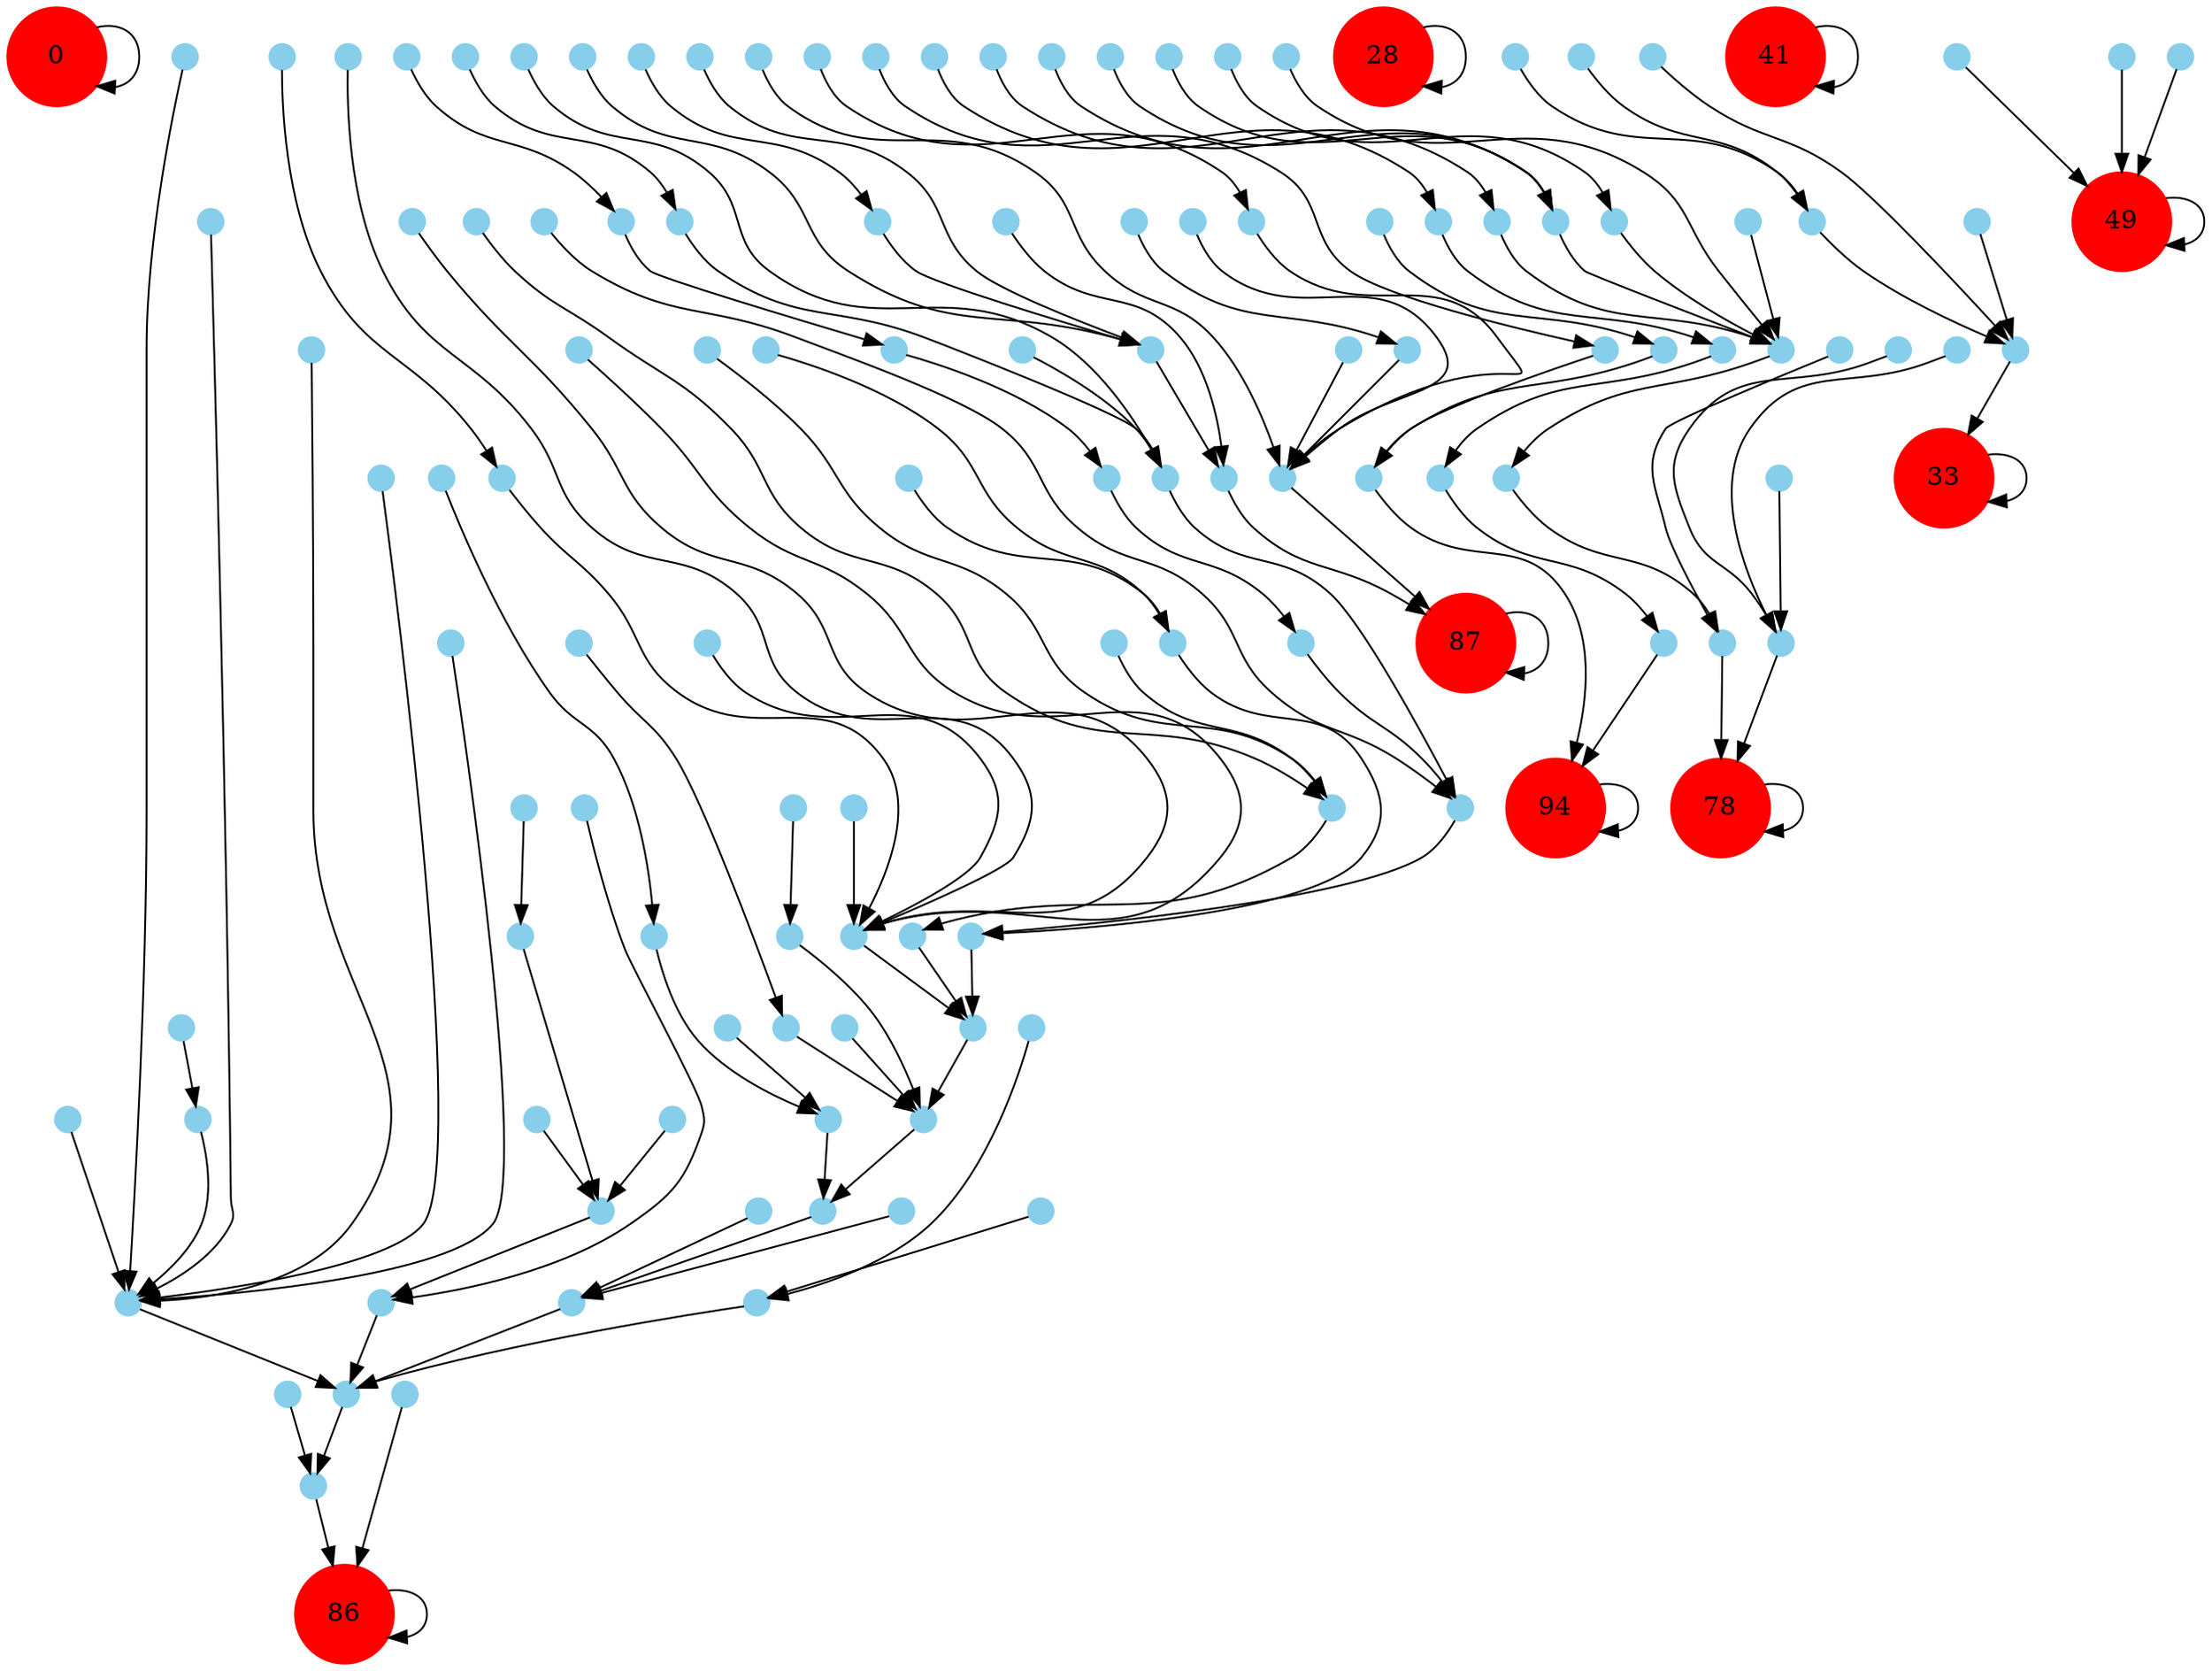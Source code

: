 Digraph G {
node [width=.2,height=.2,shape=circle,style=filled,color=skyblue];
overlap=scale;
0 [width=.75,height=.5,label=0, color=red, style=filled];
0 -> 0 [len=0.125,weight=0.25];
1 [label=""];
1 -> 17 [len=0.125,weight=0.25];
2 [label=""];
2 -> 71 [len=0.125,weight=0.25];
3 [label=""];
3 -> 5 [len=0.125,weight=0.25];
4 [label=""];
4 -> 18 [len=0.125,weight=0.25];
5 [label=""];
5 -> 16 [len=0.125,weight=0.25];
6 [label=""];
6 -> 70 [len=0.125,weight=0.25];
7 [label=""];
7 -> 23 [len=0.125,weight=0.25];
8 [label=""];
8 -> 12 [len=0.125,weight=0.25];
9 [label=""];
9 -> 20 [len=0.125,weight=0.25];
10 [label=""];
10 -> 78 [len=0.125,weight=0.25];
11 [label=""];
11 -> 5 [len=0.125,weight=0.25];
12 [label=""];
12 -> 30 [len=0.125,weight=0.25];
13 [label=""];
13 -> 20 [len=0.125,weight=0.25];
14 [label=""];
14 -> 78 [len=0.125,weight=0.25];
15 [label=""];
15 -> 22 [len=0.125,weight=0.25];
16 [label=""];
16 -> 48 [len=0.125,weight=0.25];
17 [label=""];
17 -> 48 [len=0.125,weight=0.25];
18 [label=""];
18 -> 68 [len=0.125,weight=0.25];
19 [label=""];
19 -> 21 [len=0.125,weight=0.25];
20 [label=""];
20 -> 16 [len=0.125,weight=0.25];
21 [label=""];
21 -> 16 [len=0.125,weight=0.25];
22 [label=""];
22 -> 86 [len=0.125,weight=0.25];
23 [label=""];
23 -> 20 [len=0.125,weight=0.25];
24 [label=""];
24 -> 60 [len=0.125,weight=0.25];
25 [label=""];
25 -> 52 [len=0.125,weight=0.25];
26 [label=""];
26 -> 76 [len=0.125,weight=0.25];
27 [label=""];
27 -> 20 [len=0.125,weight=0.25];
28 [width=.75,height=.5,label=28, color=red, style=filled];
28 -> 28 [len=0.125,weight=0.25];
29 [label=""];
29 -> 20 [len=0.125,weight=0.25];
30 [label=""];
30 -> 94 [len=0.125,weight=0.25];
31 [label=""];
31 -> 20 [len=0.125,weight=0.25];
32 [label=""];
32 -> 43 [len=0.125,weight=0.25];
33 [width=.75,height=.5,label=33, color=red, style=filled];
33 -> 33 [len=0.125,weight=0.25];
34 [label=""];
34 -> 11 [len=0.125,weight=0.25];
35 [label=""];
35 -> 3 [len=0.125,weight=0.25];
36 [label=""];
36 -> 10 [len=0.125,weight=0.25];
37 [label=""];
37 -> 19 [len=0.125,weight=0.25];
38 [label=""];
38 -> 11 [len=0.125,weight=0.25];
39 [label=""];
39 -> 3 [len=0.125,weight=0.25];
40 [label=""];
40 -> 42 [len=0.125,weight=0.25];
41 [width=.75,height=.5,label=41, color=red, style=filled];
41 -> 41 [len=0.125,weight=0.25];
42 [label=""];
42 -> 15 [len=0.125,weight=0.25];
43 [label=""];
43 -> 15 [len=0.125,weight=0.25];
44 [label=""];
44 -> 10 [len=0.125,weight=0.25];
45 [label=""];
45 -> 26 [len=0.125,weight=0.25];
46 [label=""];
46 -> 14 [len=0.125,weight=0.25];
47 [label=""];
47 -> 15 [len=0.125,weight=0.25];
48 [label=""];
48 -> 40 [len=0.125,weight=0.25];
49 [width=.75,height=.5,label=49, color=red, style=filled];
49 -> 49 [len=0.125,weight=0.25];
50 [label=""];
50 -> 43 [len=0.125,weight=0.25];
51 [label=""];
51 -> 33 [len=0.125,weight=0.25];
52 [label=""];
52 -> 58 [len=0.125,weight=0.25];
53 [label=""];
53 -> 48 [len=0.125,weight=0.25];
54 [label=""];
54 -> 10 [len=0.125,weight=0.25];
55 [label=""];
55 -> 19 [len=0.125,weight=0.25];
56 [label=""];
56 -> 40 [len=0.125,weight=0.25];
57 [label=""];
57 -> 56 [len=0.125,weight=0.25];
58 [label=""];
58 -> 46 [len=0.125,weight=0.25];
59 [label=""];
59 -> 45 [len=0.125,weight=0.25];
60 [label=""];
60 -> 58 [len=0.125,weight=0.25];
61 [label=""];
61 -> 56 [len=0.125,weight=0.25];
62 [label=""];
62 -> 14 [len=0.125,weight=0.25];
63 [label=""];
63 -> 30 [len=0.125,weight=0.25];
64 [label=""];
64 -> 99 [len=0.125,weight=0.25];
65 [label=""];
65 -> 49 [len=0.125,weight=0.25];
66 [label=""];
66 -> 71 [len=0.125,weight=0.25];
67 [label=""];
67 -> 71 [len=0.125,weight=0.25];
68 [label=""];
68 -> 82 [len=0.125,weight=0.25];
69 [label=""];
69 -> 19 [len=0.125,weight=0.25];
70 [label=""];
70 -> 71 [len=0.125,weight=0.25];
71 [label=""];
71 -> 87 [len=0.125,weight=0.25];
72 [label=""];
72 -> 110 [len=0.125,weight=0.25];
73 [label=""];
73 -> 53 [len=0.125,weight=0.25];
74 [label=""];
74 -> 79 [len=0.125,weight=0.25];
75 [label=""];
75 -> 71 [len=0.125,weight=0.25];
76 [label=""];
76 -> 94 [len=0.125,weight=0.25];
77 [label=""];
77 -> 22 [len=0.125,weight=0.25];
78 [width=.75,height=.5,label=78, color=red, style=filled];
78 -> 78 [len=0.125,weight=0.25];
79 [label=""];
79 -> 87 [len=0.125,weight=0.25];
80 [label=""];
80 -> 112 [len=0.125,weight=0.25];
81 [label=""];
81 -> 49 [len=0.125,weight=0.25];
82 [label=""];
82 -> 103 [len=0.125,weight=0.25];
83 [label=""];
83 -> 117 [len=0.125,weight=0.25];
84 [label=""];
84 -> 114 [len=0.125,weight=0.25];
85 [label=""];
85 -> 48 [len=0.125,weight=0.25];
86 [width=.75,height=.5,label=86, color=red, style=filled];
86 -> 86 [len=0.125,weight=0.25];
87 [width=.75,height=.5,label=87, color=red, style=filled];
87 -> 87 [len=0.125,weight=0.25];
88 [label=""];
88 -> 124 [len=0.125,weight=0.25];
89 [label=""];
89 -> 52 [len=0.125,weight=0.25];
90 [label=""];
90 -> 110 [len=0.125,weight=0.25];
91 [label=""];
91 -> 117 [len=0.125,weight=0.25];
92 [label=""];
92 -> 126 [len=0.125,weight=0.25];
93 [label=""];
93 -> 52 [len=0.125,weight=0.25];
94 [width=.75,height=.5,label=94, color=red, style=filled];
94 -> 94 [len=0.125,weight=0.25];
95 [label=""];
95 -> 86 [len=0.125,weight=0.25];
96 [label=""];
96 -> 43 [len=0.125,weight=0.25];
97 [label=""];
97 -> 35 [len=0.125,weight=0.25];
98 [label=""];
98 -> 107 [len=0.125,weight=0.25];
99 [label=""];
99 -> 35 [len=0.125,weight=0.25];
100 [label=""];
100 -> 43 [len=0.125,weight=0.25];
101 [label=""];
101 -> 51 [len=0.125,weight=0.25];
102 [label=""];
102 -> 75 [len=0.125,weight=0.25];
103 [label=""];
103 -> 3 [len=0.125,weight=0.25];
104 [label=""];
104 -> 43 [len=0.125,weight=0.25];
105 [label=""];
105 -> 43 [len=0.125,weight=0.25];
106 [label=""];
106 -> 111 [len=0.125,weight=0.25];
107 [label=""];
107 -> 47 [len=0.125,weight=0.25];
108 [label=""];
108 -> 42 [len=0.125,weight=0.25];
109 [label=""];
109 -> 59 [len=0.125,weight=0.25];
110 [label=""];
110 -> 79 [len=0.125,weight=0.25];
111 [label=""];
111 -> 15 [len=0.125,weight=0.25];
112 [label=""];
112 -> 43 [len=0.125,weight=0.25];
113 [label=""];
113 -> 49 [len=0.125,weight=0.25];
114 [label=""];
114 -> 107 [len=0.125,weight=0.25];
115 [label=""];
115 -> 35 [len=0.125,weight=0.25];
116 [label=""];
116 -> 58 [len=0.125,weight=0.25];
117 [label=""];
117 -> 51 [len=0.125,weight=0.25];
118 [label=""];
118 -> 107 [len=0.125,weight=0.25];
119 [label=""];
119 -> 51 [len=0.125,weight=0.25];
120 [label=""];
120 -> 42 [len=0.125,weight=0.25];
121 [label=""];
121 -> 57 [len=0.125,weight=0.25];
122 [label=""];
122 -> 111 [len=0.125,weight=0.25];
123 [label=""];
123 -> 47 [len=0.125,weight=0.25];
124 [label=""];
124 -> 58 [len=0.125,weight=0.25];
125 [label=""];
125 -> 58 [len=0.125,weight=0.25];
126 [label=""];
126 -> 110 [len=0.125,weight=0.25];
127 [label=""];
127 -> 63 [len=0.125,weight=0.25];
}
